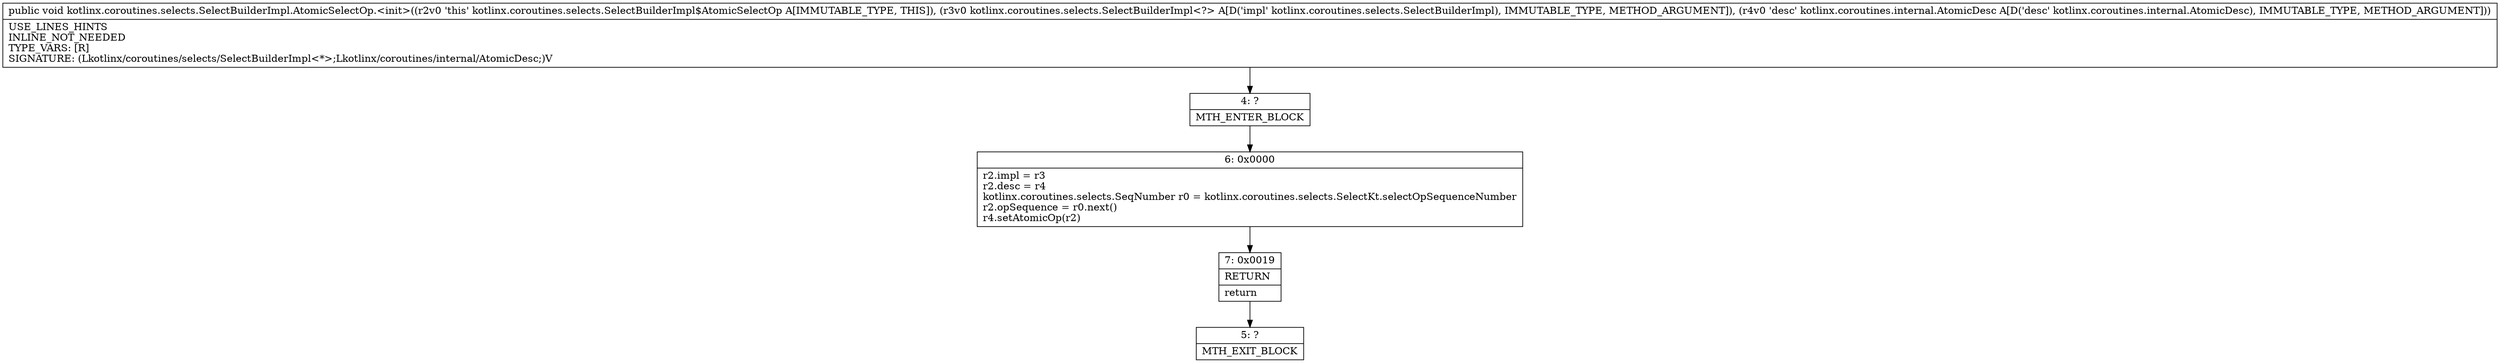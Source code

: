 digraph "CFG forkotlinx.coroutines.selects.SelectBuilderImpl.AtomicSelectOp.\<init\>(Lkotlinx\/coroutines\/selects\/SelectBuilderImpl;Lkotlinx\/coroutines\/internal\/AtomicDesc;)V" {
Node_4 [shape=record,label="{4\:\ ?|MTH_ENTER_BLOCK\l}"];
Node_6 [shape=record,label="{6\:\ 0x0000|r2.impl = r3\lr2.desc = r4\lkotlinx.coroutines.selects.SeqNumber r0 = kotlinx.coroutines.selects.SelectKt.selectOpSequenceNumber\lr2.opSequence = r0.next()\lr4.setAtomicOp(r2)\l}"];
Node_7 [shape=record,label="{7\:\ 0x0019|RETURN\l|return\l}"];
Node_5 [shape=record,label="{5\:\ ?|MTH_EXIT_BLOCK\l}"];
MethodNode[shape=record,label="{public void kotlinx.coroutines.selects.SelectBuilderImpl.AtomicSelectOp.\<init\>((r2v0 'this' kotlinx.coroutines.selects.SelectBuilderImpl$AtomicSelectOp A[IMMUTABLE_TYPE, THIS]), (r3v0 kotlinx.coroutines.selects.SelectBuilderImpl\<?\> A[D('impl' kotlinx.coroutines.selects.SelectBuilderImpl), IMMUTABLE_TYPE, METHOD_ARGUMENT]), (r4v0 'desc' kotlinx.coroutines.internal.AtomicDesc A[D('desc' kotlinx.coroutines.internal.AtomicDesc), IMMUTABLE_TYPE, METHOD_ARGUMENT]))  | USE_LINES_HINTS\lINLINE_NOT_NEEDED\lTYPE_VARS: [R]\lSIGNATURE: (Lkotlinx\/coroutines\/selects\/SelectBuilderImpl\<*\>;Lkotlinx\/coroutines\/internal\/AtomicDesc;)V\l}"];
MethodNode -> Node_4;Node_4 -> Node_6;
Node_6 -> Node_7;
Node_7 -> Node_5;
}

